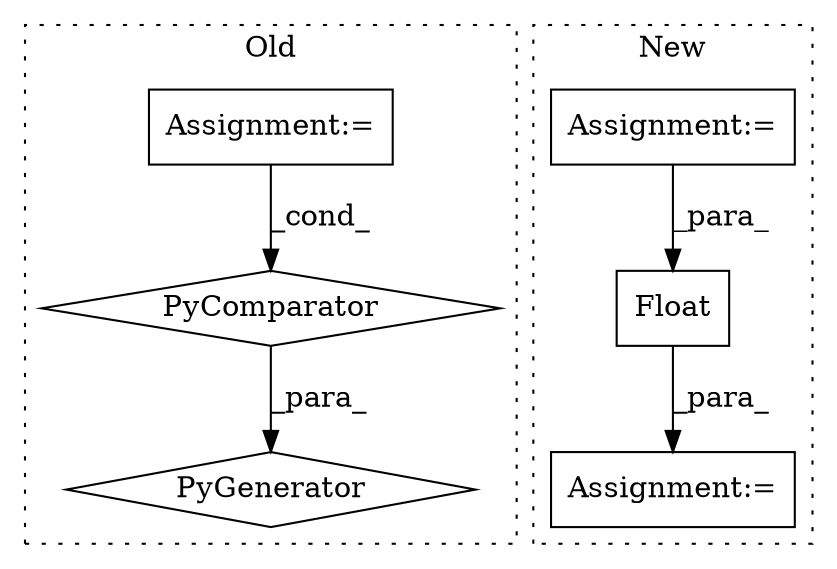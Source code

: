 digraph G {
subgraph cluster0 {
1 [label="PyGenerator" a="107" s="11728" l="112" shape="diamond"];
3 [label="PyComparator" a="113" s="11801" l="33" shape="diamond"];
4 [label="Assignment:=" a="7" s="11341" l="1" shape="box"];
label = "Old";
style="dotted";
}
subgraph cluster1 {
2 [label="Float" a="32" s="10958,10965" l="6,1" shape="box"];
5 [label="Assignment:=" a="7" s="10944" l="14" shape="box"];
6 [label="Assignment:=" a="7" s="10888" l="1" shape="box"];
label = "New";
style="dotted";
}
2 -> 5 [label="_para_"];
3 -> 1 [label="_para_"];
4 -> 3 [label="_cond_"];
6 -> 2 [label="_para_"];
}